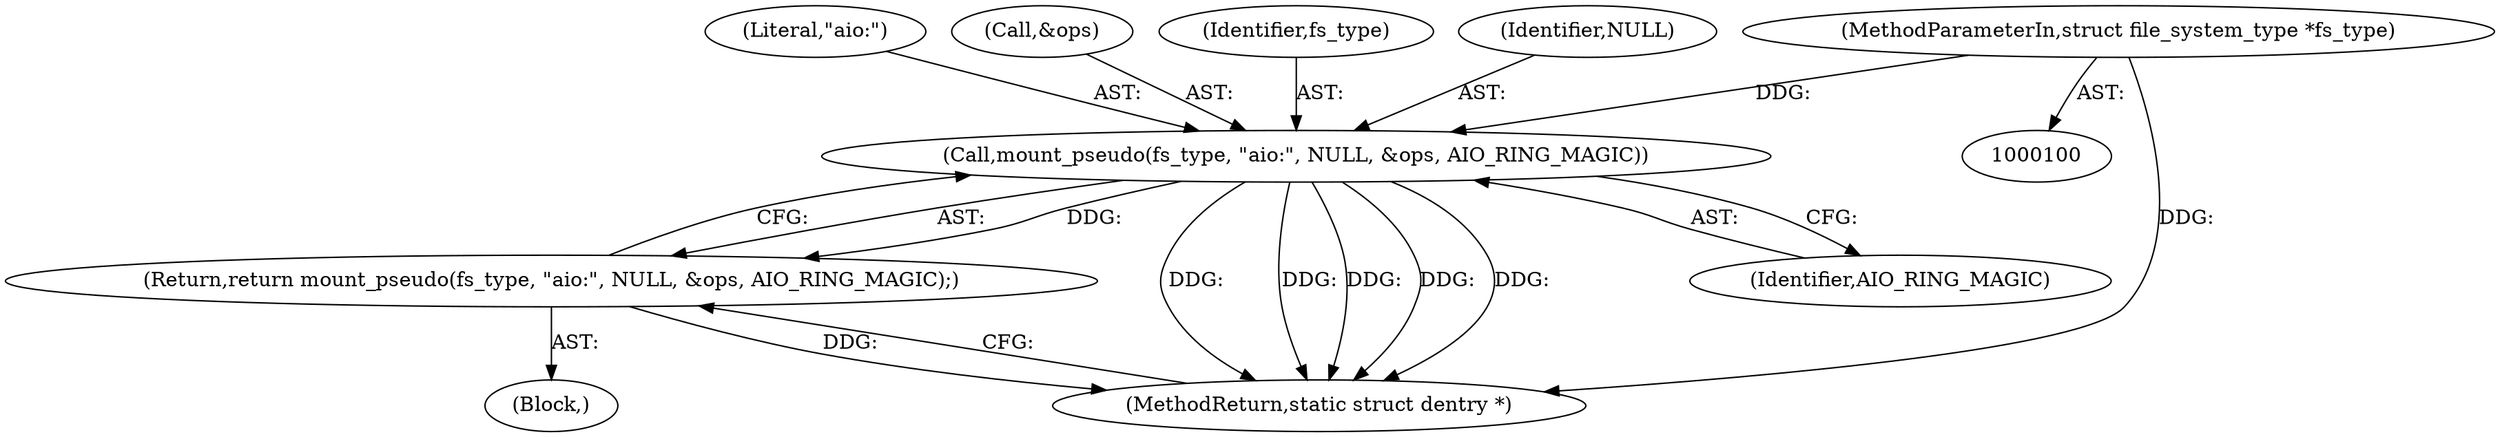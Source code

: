 digraph "1_linux_22f6b4d34fcf039c63a94e7670e0da24f8575a5a@pointer" {
"1000108" [label="(Call,mount_pseudo(fs_type, \"aio:\", NULL, &ops, AIO_RING_MAGIC))"];
"1000101" [label="(MethodParameterIn,struct file_system_type *fs_type)"];
"1000107" [label="(Return,return mount_pseudo(fs_type, \"aio:\", NULL, &ops, AIO_RING_MAGIC);)"];
"1000108" [label="(Call,mount_pseudo(fs_type, \"aio:\", NULL, &ops, AIO_RING_MAGIC))"];
"1000107" [label="(Return,return mount_pseudo(fs_type, \"aio:\", NULL, &ops, AIO_RING_MAGIC);)"];
"1000110" [label="(Literal,\"aio:\")"];
"1000115" [label="(MethodReturn,static struct dentry *)"];
"1000112" [label="(Call,&ops)"];
"1000109" [label="(Identifier,fs_type)"];
"1000111" [label="(Identifier,NULL)"];
"1000101" [label="(MethodParameterIn,struct file_system_type *fs_type)"];
"1000105" [label="(Block,)"];
"1000114" [label="(Identifier,AIO_RING_MAGIC)"];
"1000108" -> "1000107"  [label="AST: "];
"1000108" -> "1000114"  [label="CFG: "];
"1000109" -> "1000108"  [label="AST: "];
"1000110" -> "1000108"  [label="AST: "];
"1000111" -> "1000108"  [label="AST: "];
"1000112" -> "1000108"  [label="AST: "];
"1000114" -> "1000108"  [label="AST: "];
"1000107" -> "1000108"  [label="CFG: "];
"1000108" -> "1000115"  [label="DDG: "];
"1000108" -> "1000115"  [label="DDG: "];
"1000108" -> "1000115"  [label="DDG: "];
"1000108" -> "1000115"  [label="DDG: "];
"1000108" -> "1000115"  [label="DDG: "];
"1000108" -> "1000107"  [label="DDG: "];
"1000101" -> "1000108"  [label="DDG: "];
"1000101" -> "1000100"  [label="AST: "];
"1000101" -> "1000115"  [label="DDG: "];
"1000107" -> "1000105"  [label="AST: "];
"1000115" -> "1000107"  [label="CFG: "];
"1000107" -> "1000115"  [label="DDG: "];
}
